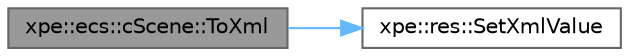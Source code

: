 digraph "xpe::ecs::cScene::ToXml"
{
 // LATEX_PDF_SIZE
  bgcolor="transparent";
  edge [fontname=Helvetica,fontsize=10,labelfontname=Helvetica,labelfontsize=10];
  node [fontname=Helvetica,fontsize=10,shape=box,height=0.2,width=0.4];
  rankdir="LR";
  Node1 [id="Node000001",label="xpe::ecs::cScene::ToXml",height=0.2,width=0.4,color="gray40", fillcolor="grey60", style="filled", fontcolor="black",tooltip=" "];
  Node1 -> Node2 [id="edge3_Node000001_Node000002",color="steelblue1",style="solid",tooltip=" "];
  Node2 [id="Node000002",label="xpe::res::SetXmlValue",height=0.2,width=0.4,color="grey40", fillcolor="white", style="filled",URL="$namespacexpe_1_1res.html#ae8813487225b68b49312454bb143e202",tooltip=" "];
}
